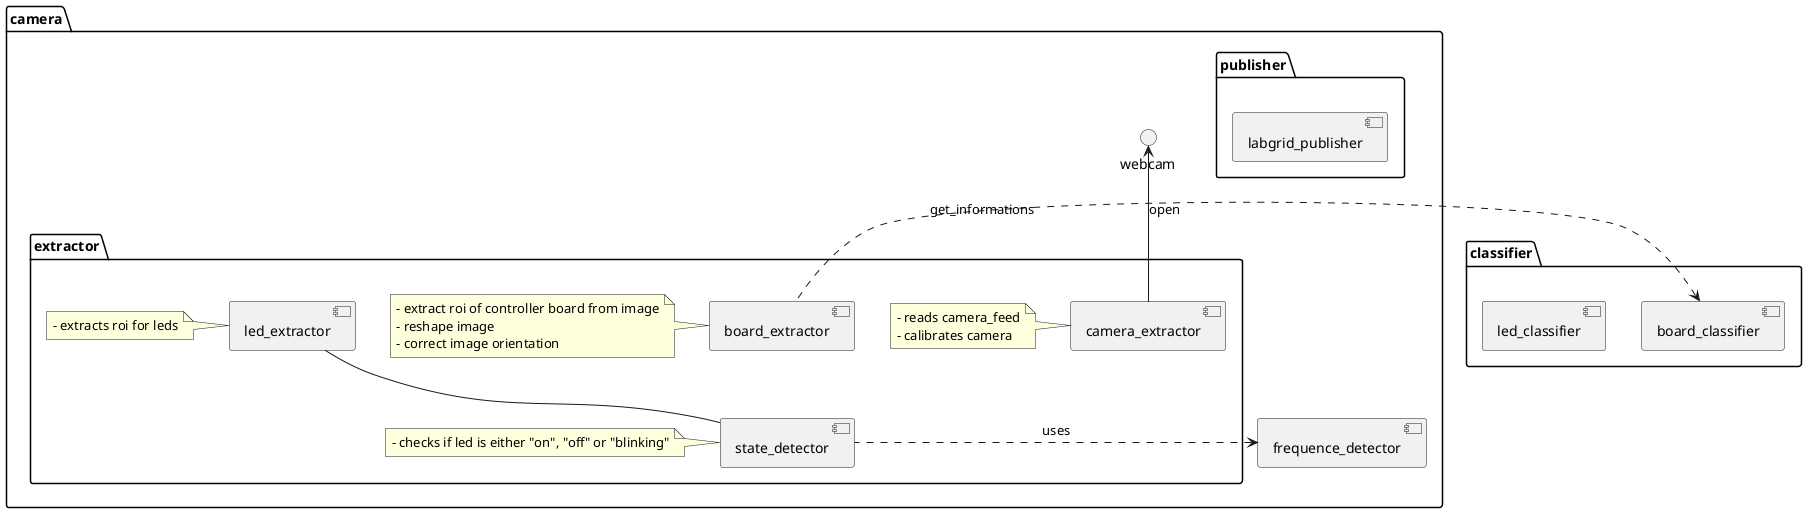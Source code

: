 @startuml




package classifier{
    [board_classifier]
    [led_classifier]
}
package camera{


package extractor{

    [camera_extractor]
    note left of camera_extractor: - reads camera_feed\n- calibrates camera
    [board_extractor]
    [led_extractor]
    note left of board_extractor: - extract roi of controller board from image\n- reshape image\n- correct image orientation
    [board_extractor] .left.> [board_classifier]: get_informations
    [led_extractor] -- [state_detector]
    note left of led_extractor: - extracts roi for leds
    note left of state_detector: - checks if led is either "on", "off" or "blinking"
}
webcam <-- [camera_extractor]: open

package publisher{
    [labgrid_publisher]

}
[state_detector] .left.> [frequence_detector]: uses





@enduml